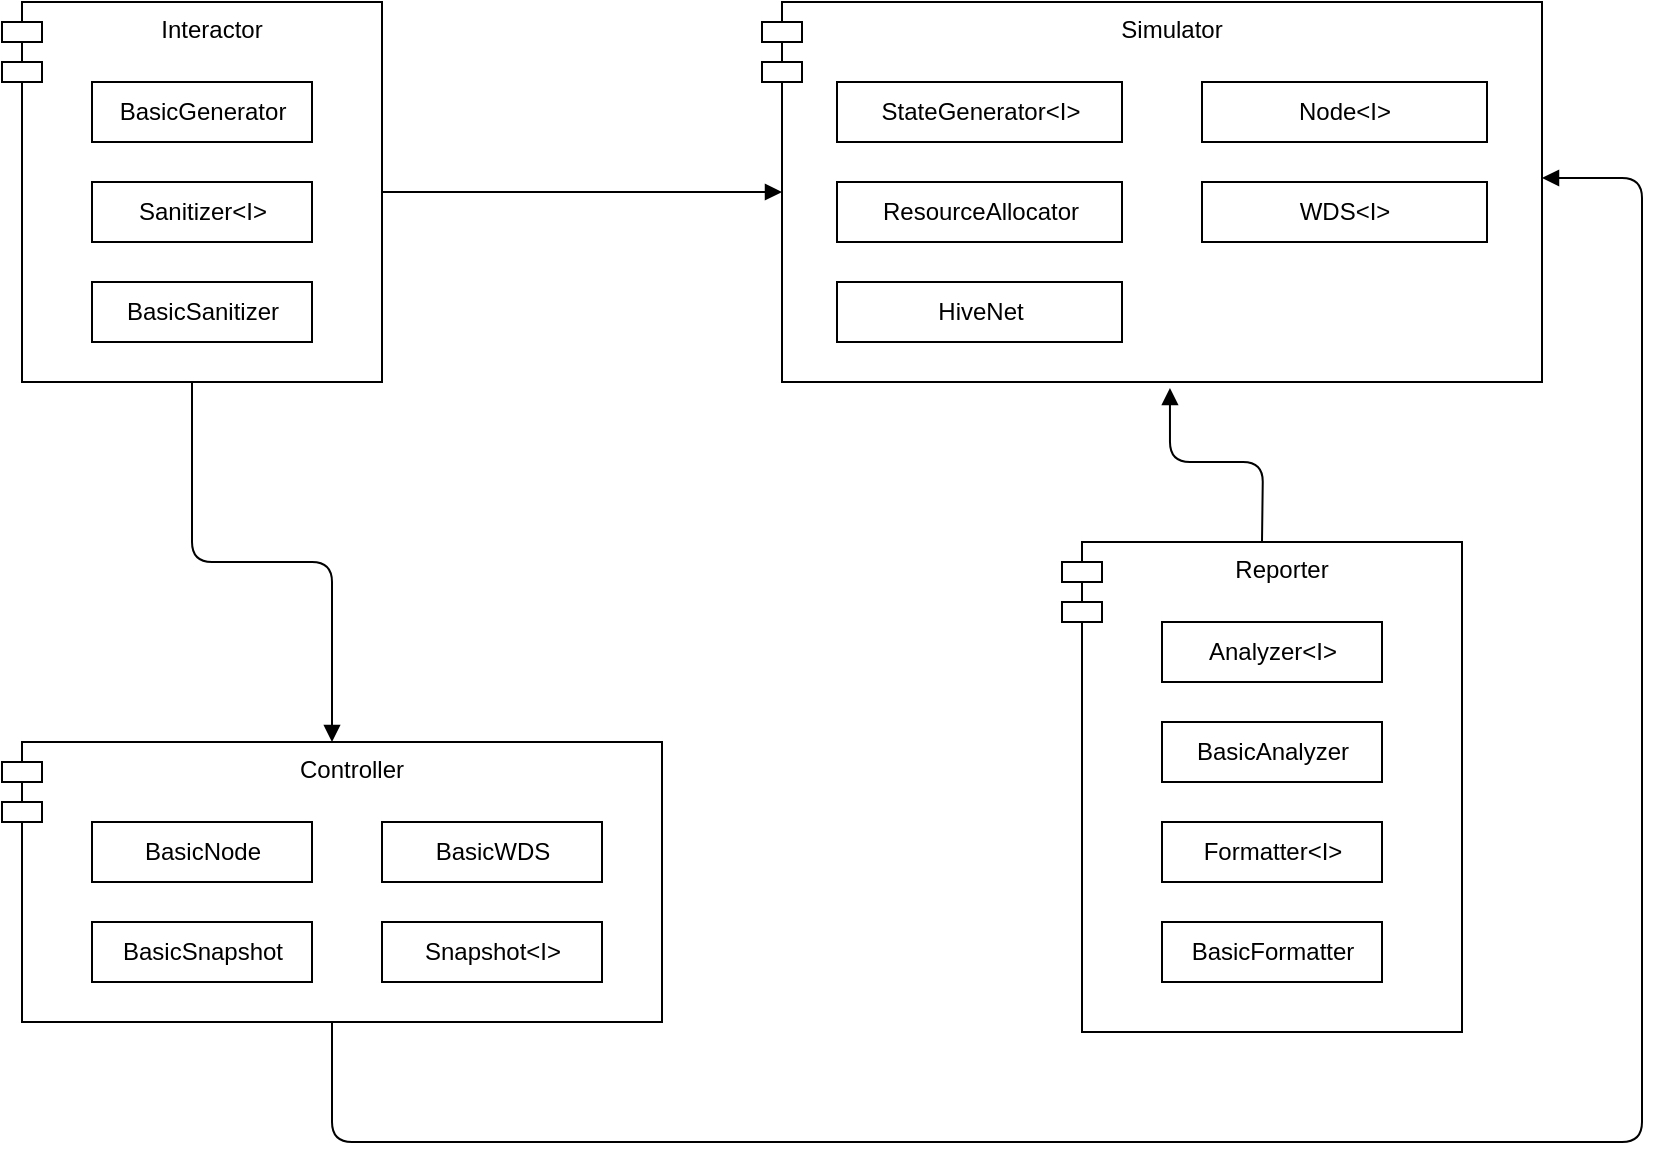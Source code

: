 <mxfile version="12.8.8" type="github" pages="3">
  <diagram name="Page-1" id="6133507b-19e7-1e82-6fc7-422aa6c4b21f">
    <mxGraphModel dx="1422" dy="771" grid="1" gridSize="10" guides="1" tooltips="1" connect="1" arrows="1" fold="1" page="1" pageScale="1" pageWidth="1100" pageHeight="850" background="#ffffff" math="0" shadow="0">
      <root>
        <mxCell id="0" />
        <mxCell id="1" parent="0" />
        <mxCell id="VfxA0ULMO3mHmfpXdT4r-4" value="Interactor" style="shape=module;align=left;spacingLeft=20;align=center;verticalAlign=top;" parent="1" vertex="1">
          <mxGeometry x="130" y="140" width="190" height="190" as="geometry" />
        </mxCell>
        <mxCell id="VfxA0ULMO3mHmfpXdT4r-5" value="BasicGenerator" style="html=1;" parent="1" vertex="1">
          <mxGeometry x="175" y="180" width="110" height="30" as="geometry" />
        </mxCell>
        <mxCell id="VfxA0ULMO3mHmfpXdT4r-6" value="Sanitizer&amp;lt;I&amp;gt;" style="html=1;" parent="1" vertex="1">
          <mxGeometry x="175" y="230" width="110" height="30" as="geometry" />
        </mxCell>
        <mxCell id="VfxA0ULMO3mHmfpXdT4r-7" value="BasicSanitizer" style="html=1;" parent="1" vertex="1">
          <mxGeometry x="175" y="280" width="110" height="30" as="geometry" />
        </mxCell>
        <mxCell id="VfxA0ULMO3mHmfpXdT4r-10" value="Simulator" style="shape=module;align=left;spacingLeft=20;align=center;verticalAlign=top;" parent="1" vertex="1">
          <mxGeometry x="510" y="140" width="390" height="190" as="geometry" />
        </mxCell>
        <mxCell id="VfxA0ULMO3mHmfpXdT4r-11" value="StateGenerator&amp;lt;I&amp;gt;" style="html=1;" parent="1" vertex="1">
          <mxGeometry x="547.5" y="180" width="142.5" height="30" as="geometry" />
        </mxCell>
        <mxCell id="VfxA0ULMO3mHmfpXdT4r-15" value="ResourceAllocator" style="html=1;" parent="1" vertex="1">
          <mxGeometry x="547.5" y="230" width="142.5" height="30" as="geometry" />
        </mxCell>
        <mxCell id="VfxA0ULMO3mHmfpXdT4r-16" value="HiveNet" style="html=1;" parent="1" vertex="1">
          <mxGeometry x="547.5" y="280" width="142.5" height="30" as="geometry" />
        </mxCell>
        <mxCell id="VfxA0ULMO3mHmfpXdT4r-17" value="WDS&amp;lt;I&amp;gt;" style="html=1;" parent="1" vertex="1">
          <mxGeometry x="730" y="230" width="142.5" height="30" as="geometry" />
        </mxCell>
        <mxCell id="VfxA0ULMO3mHmfpXdT4r-18" value="Node&amp;lt;I&amp;gt;" style="html=1;" parent="1" vertex="1">
          <mxGeometry x="730" y="180" width="142.5" height="30" as="geometry" />
        </mxCell>
        <mxCell id="VfxA0ULMO3mHmfpXdT4r-19" value="Controller" style="shape=module;align=left;spacingLeft=20;align=center;verticalAlign=top;" parent="1" vertex="1">
          <mxGeometry x="130" y="510" width="330" height="140" as="geometry" />
        </mxCell>
        <mxCell id="VfxA0ULMO3mHmfpXdT4r-20" value="BasicNode" style="html=1;" parent="1" vertex="1">
          <mxGeometry x="175" y="550" width="110" height="30" as="geometry" />
        </mxCell>
        <mxCell id="VfxA0ULMO3mHmfpXdT4r-21" value="BasicSnapshot" style="html=1;" parent="1" vertex="1">
          <mxGeometry x="175" y="600" width="110" height="30" as="geometry" />
        </mxCell>
        <mxCell id="VfxA0ULMO3mHmfpXdT4r-22" value="BasicWDS" style="html=1;" parent="1" vertex="1">
          <mxGeometry x="320" y="550" width="110" height="30" as="geometry" />
        </mxCell>
        <mxCell id="VfxA0ULMO3mHmfpXdT4r-23" value="Snapshot&amp;lt;I&amp;gt;" style="html=1;" parent="1" vertex="1">
          <mxGeometry x="320" y="600" width="110" height="30" as="geometry" />
        </mxCell>
        <mxCell id="VfxA0ULMO3mHmfpXdT4r-25" value="Reporter" style="shape=module;align=left;spacingLeft=20;align=center;verticalAlign=top;" parent="1" vertex="1">
          <mxGeometry x="660" y="410" width="200" height="245" as="geometry" />
        </mxCell>
        <mxCell id="VfxA0ULMO3mHmfpXdT4r-26" value="BasicAnalyzer" style="html=1;" parent="1" vertex="1">
          <mxGeometry x="710" y="500" width="110" height="30" as="geometry" />
        </mxCell>
        <mxCell id="VfxA0ULMO3mHmfpXdT4r-28" value="Analyzer&amp;lt;I&amp;gt;" style="html=1;" parent="1" vertex="1">
          <mxGeometry x="710" y="450" width="110" height="30" as="geometry" />
        </mxCell>
        <mxCell id="VfxA0ULMO3mHmfpXdT4r-30" value="" style="endArrow=block;endFill=1;html=1;edgeStyle=orthogonalEdgeStyle;align=left;verticalAlign=top;exitX=1;exitY=0.5;exitDx=0;exitDy=0;entryX=0;entryY=0.5;entryDx=10;entryDy=0;entryPerimeter=0;" parent="1" source="VfxA0ULMO3mHmfpXdT4r-4" target="VfxA0ULMO3mHmfpXdT4r-10" edge="1">
          <mxGeometry x="-1" relative="1" as="geometry">
            <mxPoint x="370" y="380" as="sourcePoint" />
            <mxPoint x="530" y="380" as="targetPoint" />
          </mxGeometry>
        </mxCell>
        <mxCell id="VfxA0ULMO3mHmfpXdT4r-31" value="" style="resizable=0;html=1;align=left;verticalAlign=bottom;labelBackgroundColor=#ffffff;fontSize=10;" parent="VfxA0ULMO3mHmfpXdT4r-30" connectable="0" vertex="1">
          <mxGeometry x="-1" relative="1" as="geometry" />
        </mxCell>
        <mxCell id="VfxA0ULMO3mHmfpXdT4r-34" value="" style="endArrow=block;endFill=1;html=1;edgeStyle=orthogonalEdgeStyle;align=left;verticalAlign=top;entryX=0.523;entryY=1.016;entryDx=0;entryDy=0;entryPerimeter=0;" parent="1" target="VfxA0ULMO3mHmfpXdT4r-10" edge="1">
          <mxGeometry x="-1" relative="1" as="geometry">
            <mxPoint x="760" y="410" as="sourcePoint" />
            <mxPoint x="730" y="340" as="targetPoint" />
          </mxGeometry>
        </mxCell>
        <mxCell id="VfxA0ULMO3mHmfpXdT4r-35" value="" style="resizable=0;html=1;align=left;verticalAlign=bottom;labelBackgroundColor=#ffffff;fontSize=10;" parent="VfxA0ULMO3mHmfpXdT4r-34" connectable="0" vertex="1">
          <mxGeometry x="-1" relative="1" as="geometry" />
        </mxCell>
        <mxCell id="VfxA0ULMO3mHmfpXdT4r-36" value="Formatter&amp;lt;I&amp;gt;" style="html=1;" parent="1" vertex="1">
          <mxGeometry x="710" y="550" width="110" height="30" as="geometry" />
        </mxCell>
        <mxCell id="VfxA0ULMO3mHmfpXdT4r-37" value="BasicFormatter" style="html=1;" parent="1" vertex="1">
          <mxGeometry x="710" y="600" width="110" height="30" as="geometry" />
        </mxCell>
        <mxCell id="25SMXkd-laVrYMDi6Cb3-2" value="" style="endArrow=block;endFill=1;html=1;edgeStyle=orthogonalEdgeStyle;align=left;verticalAlign=top;exitX=0.5;exitY=1;exitDx=0;exitDy=0;" parent="1" source="VfxA0ULMO3mHmfpXdT4r-19" edge="1">
          <mxGeometry x="-1" relative="1" as="geometry">
            <mxPoint x="310" y="775" as="sourcePoint" />
            <mxPoint x="900" y="228" as="targetPoint" />
            <Array as="points">
              <mxPoint x="295" y="710" />
              <mxPoint x="950" y="710" />
              <mxPoint x="950" y="228" />
            </Array>
          </mxGeometry>
        </mxCell>
        <mxCell id="25SMXkd-laVrYMDi6Cb3-3" value="" style="resizable=0;html=1;align=left;verticalAlign=bottom;labelBackgroundColor=#ffffff;fontSize=10;" parent="25SMXkd-laVrYMDi6Cb3-2" connectable="0" vertex="1">
          <mxGeometry x="-1" relative="1" as="geometry" />
        </mxCell>
        <mxCell id="25SMXkd-laVrYMDi6Cb3-6" value="" style="endArrow=block;endFill=1;html=1;edgeStyle=orthogonalEdgeStyle;align=left;verticalAlign=top;exitX=0.5;exitY=1;exitDx=0;exitDy=0;entryX=0.5;entryY=0;entryDx=0;entryDy=0;" parent="1" source="VfxA0ULMO3mHmfpXdT4r-4" target="VfxA0ULMO3mHmfpXdT4r-19" edge="1">
          <mxGeometry x="-1" relative="1" as="geometry">
            <mxPoint x="110" y="450" as="sourcePoint" />
            <mxPoint x="310" y="425" as="targetPoint" />
          </mxGeometry>
        </mxCell>
        <mxCell id="25SMXkd-laVrYMDi6Cb3-7" value="" style="resizable=0;html=1;align=left;verticalAlign=bottom;labelBackgroundColor=#ffffff;fontSize=10;" parent="25SMXkd-laVrYMDi6Cb3-6" connectable="0" vertex="1">
          <mxGeometry x="-1" relative="1" as="geometry" />
        </mxCell>
      </root>
    </mxGraphModel>
  </diagram>
  <diagram id="2P9s7YTuZW2iM5Oy27Wq" name="Page-2">
    <mxGraphModel dx="1422" dy="771" grid="1" gridSize="10" guides="1" tooltips="1" connect="1" arrows="1" fold="1" page="1" pageScale="1" pageWidth="1100" pageHeight="850" math="0" shadow="0">
      <root>
        <mxCell id="8jSRV-3Zt6FyZdKLOqKf-0" />
        <mxCell id="8jSRV-3Zt6FyZdKLOqKf-1" parent="8jSRV-3Zt6FyZdKLOqKf-0" />
        <mxCell id="8jSRV-3Zt6FyZdKLOqKf-2" value="Sanitizer&amp;lt;I&amp;gt;" style="html=1;" parent="8jSRV-3Zt6FyZdKLOqKf-1" vertex="1">
          <mxGeometry x="250" y="210" width="110" height="50" as="geometry" />
        </mxCell>
        <mxCell id="8jSRV-3Zt6FyZdKLOqKf-3" value="BasicGenerator" style="html=1;" parent="8jSRV-3Zt6FyZdKLOqKf-1" vertex="1">
          <mxGeometry x="250" y="120" width="110" height="50" as="geometry" />
        </mxCell>
        <mxCell id="8jSRV-3Zt6FyZdKLOqKf-5" value="BasicSanitizer" style="html=1;" parent="8jSRV-3Zt6FyZdKLOqKf-1" vertex="1">
          <mxGeometry x="250" y="330" width="110" height="50" as="geometry" />
        </mxCell>
        <mxCell id="8jSRV-3Zt6FyZdKLOqKf-6" value="StateGenerator&amp;lt;I&amp;gt;" style="html=1;" parent="8jSRV-3Zt6FyZdKLOqKf-1" vertex="1">
          <mxGeometry x="590" y="120" width="140" height="50" as="geometry" />
        </mxCell>
        <mxCell id="8jSRV-3Zt6FyZdKLOqKf-7" value="HiveNet" style="html=1;" parent="8jSRV-3Zt6FyZdKLOqKf-1" vertex="1">
          <mxGeometry x="605" y="300" width="110" height="50" as="geometry" />
        </mxCell>
        <mxCell id="8jSRV-3Zt6FyZdKLOqKf-8" value="&lt;div&gt;ResourceAllocator&lt;/div&gt;" style="html=1;" parent="8jSRV-3Zt6FyZdKLOqKf-1" vertex="1">
          <mxGeometry x="590" y="210" width="140" height="50" as="geometry" />
        </mxCell>
        <mxCell id="8jSRV-3Zt6FyZdKLOqKf-9" value="WDS&amp;lt;I&amp;gt;" style="html=1;" parent="8jSRV-3Zt6FyZdKLOqKf-1" vertex="1">
          <mxGeometry x="860" y="210" width="110" height="50" as="geometry" />
        </mxCell>
        <mxCell id="8jSRV-3Zt6FyZdKLOqKf-10" value="Node&amp;lt;I&amp;gt;" style="html=1;" parent="8jSRV-3Zt6FyZdKLOqKf-1" vertex="1">
          <mxGeometry x="860" y="120" width="110" height="50" as="geometry" />
        </mxCell>
        <mxCell id="8jSRV-3Zt6FyZdKLOqKf-11" value="BasicAnalyzer" style="html=1;" parent="8jSRV-3Zt6FyZdKLOqKf-1" vertex="1">
          <mxGeometry x="860" y="420" width="110" height="50" as="geometry" />
        </mxCell>
        <mxCell id="8jSRV-3Zt6FyZdKLOqKf-12" value="Analyzer&amp;lt;I&amp;gt;" style="html=1;" parent="8jSRV-3Zt6FyZdKLOqKf-1" vertex="1">
          <mxGeometry x="860" y="300" width="110" height="50" as="geometry" />
        </mxCell>
        <mxCell id="8jSRV-3Zt6FyZdKLOqKf-13" value="CSVFormatter" style="html=1;" parent="8jSRV-3Zt6FyZdKLOqKf-1" vertex="1">
          <mxGeometry x="860" y="520" width="110" height="50" as="geometry" />
        </mxCell>
        <mxCell id="8jSRV-3Zt6FyZdKLOqKf-14" value="Formatter&amp;lt;I&amp;gt;" style="html=1;" parent="8jSRV-3Zt6FyZdKLOqKf-1" vertex="1">
          <mxGeometry x="860" y="630" width="110" height="50" as="geometry" />
        </mxCell>
        <mxCell id="8jSRV-3Zt6FyZdKLOqKf-15" value="Snapshot&amp;lt;I&amp;gt;" style="html=1;" parent="8jSRV-3Zt6FyZdKLOqKf-1" vertex="1">
          <mxGeometry x="320" y="690" width="110" height="50" as="geometry" />
        </mxCell>
        <mxCell id="8jSRV-3Zt6FyZdKLOqKf-16" value="BasicSnapshot" style="html=1;" parent="8jSRV-3Zt6FyZdKLOqKf-1" vertex="1">
          <mxGeometry x="100" y="690" width="110" height="50" as="geometry" />
        </mxCell>
        <mxCell id="8jSRV-3Zt6FyZdKLOqKf-17" value="BasicWDS" style="html=1;" parent="8jSRV-3Zt6FyZdKLOqKf-1" vertex="1">
          <mxGeometry x="320" y="600" width="110" height="50" as="geometry" />
        </mxCell>
        <mxCell id="8jSRV-3Zt6FyZdKLOqKf-18" value="BasicNode" style="html=1;" parent="8jSRV-3Zt6FyZdKLOqKf-1" vertex="1">
          <mxGeometry x="100" y="600" width="110" height="50" as="geometry" />
        </mxCell>
        <mxCell id="8jSRV-3Zt6FyZdKLOqKf-19" value="&lt;div&gt;Implements&lt;/div&gt;" style="endArrow=block;endSize=16;endFill=0;html=1;exitX=1;exitY=0.5;exitDx=0;exitDy=0;entryX=0;entryY=0.5;entryDx=0;entryDy=0;" parent="8jSRV-3Zt6FyZdKLOqKf-1" source="8jSRV-3Zt6FyZdKLOqKf-3" target="8jSRV-3Zt6FyZdKLOqKf-6" edge="1">
          <mxGeometry width="160" relative="1" as="geometry">
            <mxPoint x="460" y="400" as="sourcePoint" />
            <mxPoint x="620" y="400" as="targetPoint" />
          </mxGeometry>
        </mxCell>
        <mxCell id="8jSRV-3Zt6FyZdKLOqKf-20" value="Use" style="endArrow=open;endSize=12;dashed=1;html=1;exitX=0.5;exitY=1;exitDx=0;exitDy=0;" parent="8jSRV-3Zt6FyZdKLOqKf-1" source="8jSRV-3Zt6FyZdKLOqKf-3" target="8jSRV-3Zt6FyZdKLOqKf-2" edge="1">
          <mxGeometry width="160" relative="1" as="geometry">
            <mxPoint x="460" y="400" as="sourcePoint" />
            <mxPoint x="620" y="400" as="targetPoint" />
          </mxGeometry>
        </mxCell>
        <mxCell id="8jSRV-3Zt6FyZdKLOqKf-21" value="&lt;div&gt;Implements&lt;/div&gt;" style="endArrow=block;endSize=16;endFill=0;html=1;exitX=0.5;exitY=0;exitDx=0;exitDy=0;entryX=0.5;entryY=1;entryDx=0;entryDy=0;" parent="8jSRV-3Zt6FyZdKLOqKf-1" source="8jSRV-3Zt6FyZdKLOqKf-5" target="8jSRV-3Zt6FyZdKLOqKf-2" edge="1">
          <mxGeometry width="160" relative="1" as="geometry">
            <mxPoint x="460" y="400" as="sourcePoint" />
            <mxPoint x="620" y="400" as="targetPoint" />
          </mxGeometry>
        </mxCell>
        <mxCell id="8jSRV-3Zt6FyZdKLOqKf-23" value="Use" style="endArrow=open;endSize=12;dashed=1;html=1;exitX=0.5;exitY=0;exitDx=0;exitDy=0;entryX=0.5;entryY=1;entryDx=0;entryDy=0;" parent="8jSRV-3Zt6FyZdKLOqKf-1" source="8jSRV-3Zt6FyZdKLOqKf-8" target="8jSRV-3Zt6FyZdKLOqKf-6" edge="1">
          <mxGeometry width="160" relative="1" as="geometry">
            <mxPoint x="460" y="400" as="sourcePoint" />
            <mxPoint x="620" y="400" as="targetPoint" />
          </mxGeometry>
        </mxCell>
        <mxCell id="8jSRV-3Zt6FyZdKLOqKf-24" value="Use" style="endArrow=open;endSize=12;dashed=1;html=1;exitX=0.5;exitY=1;exitDx=0;exitDy=0;" parent="8jSRV-3Zt6FyZdKLOqKf-1" source="8jSRV-3Zt6FyZdKLOqKf-8" target="8jSRV-3Zt6FyZdKLOqKf-7" edge="1">
          <mxGeometry width="160" relative="1" as="geometry">
            <mxPoint x="520" y="310" as="sourcePoint" />
            <mxPoint x="620" y="400" as="targetPoint" />
          </mxGeometry>
        </mxCell>
        <mxCell id="8jSRV-3Zt6FyZdKLOqKf-25" value="Use" style="endArrow=open;endSize=12;dashed=1;html=1;exitX=1;exitY=0.5;exitDx=0;exitDy=0;entryX=0;entryY=0.5;entryDx=0;entryDy=0;" parent="8jSRV-3Zt6FyZdKLOqKf-1" source="8jSRV-3Zt6FyZdKLOqKf-8" target="8jSRV-3Zt6FyZdKLOqKf-10" edge="1">
          <mxGeometry width="160" relative="1" as="geometry">
            <mxPoint x="460" y="400" as="sourcePoint" />
            <mxPoint x="620" y="400" as="targetPoint" />
          </mxGeometry>
        </mxCell>
        <mxCell id="8jSRV-3Zt6FyZdKLOqKf-26" value="Use" style="endArrow=open;endSize=12;dashed=1;html=1;exitX=1;exitY=0.5;exitDx=0;exitDy=0;entryX=0;entryY=0.5;entryDx=0;entryDy=0;" parent="8jSRV-3Zt6FyZdKLOqKf-1" source="8jSRV-3Zt6FyZdKLOqKf-8" target="8jSRV-3Zt6FyZdKLOqKf-9" edge="1">
          <mxGeometry width="160" relative="1" as="geometry">
            <mxPoint x="460" y="400" as="sourcePoint" />
            <mxPoint x="620" y="400" as="targetPoint" />
          </mxGeometry>
        </mxCell>
        <mxCell id="8jSRV-3Zt6FyZdKLOqKf-28" value="Use" style="endArrow=open;endSize=12;dashed=1;html=1;exitX=1;exitY=0.5;exitDx=0;exitDy=0;entryX=0;entryY=0.5;entryDx=0;entryDy=0;" parent="8jSRV-3Zt6FyZdKLOqKf-1" source="8jSRV-3Zt6FyZdKLOqKf-6" target="8jSRV-3Zt6FyZdKLOqKf-10" edge="1">
          <mxGeometry width="160" relative="1" as="geometry">
            <mxPoint x="460" y="400" as="sourcePoint" />
            <mxPoint x="620" y="400" as="targetPoint" />
          </mxGeometry>
        </mxCell>
        <mxCell id="8jSRV-3Zt6FyZdKLOqKf-29" value="Use" style="endArrow=open;endSize=12;dashed=1;html=1;exitX=1;exitY=0.5;exitDx=0;exitDy=0;" parent="8jSRV-3Zt6FyZdKLOqKf-1" source="8jSRV-3Zt6FyZdKLOqKf-6" edge="1">
          <mxGeometry width="160" relative="1" as="geometry">
            <mxPoint x="460" y="400" as="sourcePoint" />
            <mxPoint x="860" y="240" as="targetPoint" />
          </mxGeometry>
        </mxCell>
        <mxCell id="8jSRV-3Zt6FyZdKLOqKf-30" value="&lt;div&gt;Implements&lt;/div&gt;" style="endArrow=block;endSize=16;endFill=0;html=1;exitX=0.5;exitY=0;exitDx=0;exitDy=0;entryX=0.5;entryY=1;entryDx=0;entryDy=0;" parent="8jSRV-3Zt6FyZdKLOqKf-1" source="8jSRV-3Zt6FyZdKLOqKf-11" target="8jSRV-3Zt6FyZdKLOqKf-12" edge="1">
          <mxGeometry width="160" relative="1" as="geometry">
            <mxPoint x="460" y="400" as="sourcePoint" />
            <mxPoint x="620" y="400" as="targetPoint" />
          </mxGeometry>
        </mxCell>
        <mxCell id="8jSRV-3Zt6FyZdKLOqKf-31" value="&lt;div&gt;Implements&lt;/div&gt;" style="endArrow=block;endSize=16;endFill=0;html=1;exitX=1;exitY=0.5;exitDx=0;exitDy=0;entryX=0;entryY=0.5;entryDx=0;entryDy=0;" parent="8jSRV-3Zt6FyZdKLOqKf-1" source="8jSRV-3Zt6FyZdKLOqKf-16" target="8jSRV-3Zt6FyZdKLOqKf-15" edge="1">
          <mxGeometry width="160" relative="1" as="geometry">
            <mxPoint x="460" y="440" as="sourcePoint" />
            <mxPoint x="620" y="440" as="targetPoint" />
          </mxGeometry>
        </mxCell>
        <mxCell id="8jSRV-3Zt6FyZdKLOqKf-32" value="Use" style="endArrow=open;endSize=12;dashed=1;html=1;exitX=0.5;exitY=1;exitDx=0;exitDy=0;entryX=0.5;entryY=0;entryDx=0;entryDy=0;" parent="8jSRV-3Zt6FyZdKLOqKf-1" source="8jSRV-3Zt6FyZdKLOqKf-17" target="8jSRV-3Zt6FyZdKLOqKf-15" edge="1">
          <mxGeometry width="160" relative="1" as="geometry">
            <mxPoint x="490" y="440" as="sourcePoint" />
            <mxPoint x="650" y="440" as="targetPoint" />
          </mxGeometry>
        </mxCell>
        <mxCell id="8jSRV-3Zt6FyZdKLOqKf-33" value="Use" style="endArrow=open;endSize=12;dashed=1;html=1;exitX=0.5;exitY=1;exitDx=0;exitDy=0;" parent="8jSRV-3Zt6FyZdKLOqKf-1" source="8jSRV-3Zt6FyZdKLOqKf-18" target="8jSRV-3Zt6FyZdKLOqKf-15" edge="1">
          <mxGeometry width="160" relative="1" as="geometry">
            <mxPoint x="460" y="440" as="sourcePoint" />
            <mxPoint x="620" y="440" as="targetPoint" />
          </mxGeometry>
        </mxCell>
        <mxCell id="8jSRV-3Zt6FyZdKLOqKf-34" value="Use" style="endArrow=open;endSize=12;dashed=1;html=1;exitX=0;exitY=0.5;exitDx=0;exitDy=0;entryX=0;entryY=0.5;entryDx=0;entryDy=0;edgeStyle=orthogonalEdgeStyle;" parent="8jSRV-3Zt6FyZdKLOqKf-1" source="8jSRV-3Zt6FyZdKLOqKf-3" target="8jSRV-3Zt6FyZdKLOqKf-18" edge="1">
          <mxGeometry width="160" relative="1" as="geometry">
            <mxPoint x="460" y="460" as="sourcePoint" />
            <mxPoint x="620" y="460" as="targetPoint" />
            <Array as="points">
              <mxPoint x="70" y="145" />
              <mxPoint x="70" y="625" />
            </Array>
          </mxGeometry>
        </mxCell>
        <mxCell id="8jSRV-3Zt6FyZdKLOqKf-35" value="Use" style="endArrow=open;endSize=12;dashed=1;html=1;exitX=0;exitY=0.5;exitDx=0;exitDy=0;entryX=0;entryY=0.5;entryDx=0;entryDy=0;edgeStyle=orthogonalEdgeStyle;" parent="8jSRV-3Zt6FyZdKLOqKf-1" source="8jSRV-3Zt6FyZdKLOqKf-3" target="8jSRV-3Zt6FyZdKLOqKf-16" edge="1">
          <mxGeometry width="160" relative="1" as="geometry">
            <mxPoint x="460" y="450" as="sourcePoint" />
            <mxPoint x="620" y="450" as="targetPoint" />
            <Array as="points">
              <mxPoint x="40" y="145" />
              <mxPoint x="40" y="715" />
            </Array>
          </mxGeometry>
        </mxCell>
        <mxCell id="8jSRV-3Zt6FyZdKLOqKf-36" value="Use" style="endArrow=open;endSize=12;dashed=1;html=1;exitX=1;exitY=0.5;exitDx=0;exitDy=0;entryX=1;entryY=0.5;entryDx=0;entryDy=0;edgeStyle=orthogonalEdgeStyle;" parent="8jSRV-3Zt6FyZdKLOqKf-1" source="8jSRV-3Zt6FyZdKLOqKf-17" target="8jSRV-3Zt6FyZdKLOqKf-10" edge="1">
          <mxGeometry width="160" relative="1" as="geometry">
            <mxPoint x="460" y="450" as="sourcePoint" />
            <mxPoint x="620" y="450" as="targetPoint" />
            <Array as="points">
              <mxPoint x="790" y="625" />
              <mxPoint x="790" y="780" />
              <mxPoint x="1040" y="780" />
              <mxPoint x="1040" y="145" />
            </Array>
          </mxGeometry>
        </mxCell>
        <mxCell id="8jSRV-3Zt6FyZdKLOqKf-37" value="&lt;div&gt;Implements&lt;/div&gt;" style="endArrow=block;endSize=16;endFill=0;html=1;exitX=0.5;exitY=0;exitDx=0;exitDy=0;entryX=0.5;entryY=0;entryDx=0;entryDy=0;edgeStyle=orthogonalEdgeStyle;" parent="8jSRV-3Zt6FyZdKLOqKf-1" source="8jSRV-3Zt6FyZdKLOqKf-18" target="8jSRV-3Zt6FyZdKLOqKf-10" edge="1">
          <mxGeometry width="160" relative="1" as="geometry">
            <mxPoint x="460" y="450" as="sourcePoint" />
            <mxPoint x="620" y="450" as="targetPoint" />
            <Array as="points">
              <mxPoint x="155" y="80" />
              <mxPoint x="915" y="80" />
            </Array>
          </mxGeometry>
        </mxCell>
        <mxCell id="8jSRV-3Zt6FyZdKLOqKf-38" value="&lt;div&gt;Implements&lt;/div&gt;" style="endArrow=block;endSize=16;endFill=0;html=1;exitX=1;exitY=0.5;exitDx=0;exitDy=0;entryX=1;entryY=0.5;entryDx=0;entryDy=0;edgeStyle=orthogonalEdgeStyle;" parent="8jSRV-3Zt6FyZdKLOqKf-1" source="8jSRV-3Zt6FyZdKLOqKf-17" target="8jSRV-3Zt6FyZdKLOqKf-9" edge="1">
          <mxGeometry width="160" relative="1" as="geometry">
            <mxPoint x="460" y="450" as="sourcePoint" />
            <mxPoint x="620" y="450" as="targetPoint" />
            <Array as="points">
              <mxPoint x="840" y="625" />
              <mxPoint x="840" y="730" />
              <mxPoint x="1020" y="730" />
              <mxPoint x="1020" y="235" />
            </Array>
          </mxGeometry>
        </mxCell>
        <mxCell id="8jSRV-3Zt6FyZdKLOqKf-39" value="Use" style="endArrow=open;endSize=12;dashed=1;html=1;exitX=0.5;exitY=0;exitDx=0;exitDy=0;entryX=0.5;entryY=1;entryDx=0;entryDy=0;" parent="8jSRV-3Zt6FyZdKLOqKf-1" source="8jSRV-3Zt6FyZdKLOqKf-9" target="8jSRV-3Zt6FyZdKLOqKf-10" edge="1">
          <mxGeometry width="160" relative="1" as="geometry">
            <mxPoint x="460" y="450" as="sourcePoint" />
            <mxPoint x="620" y="450" as="targetPoint" />
          </mxGeometry>
        </mxCell>
        <mxCell id="8jSRV-3Zt6FyZdKLOqKf-40" value="Use" style="endArrow=open;endSize=12;dashed=1;html=1;exitX=0.5;exitY=0;exitDx=0;exitDy=0;entryX=1;entryY=0.5;entryDx=0;entryDy=0;edgeStyle=orthogonalEdgeStyle;" parent="8jSRV-3Zt6FyZdKLOqKf-1" source="8jSRV-3Zt6FyZdKLOqKf-13" target="8jSRV-3Zt6FyZdKLOqKf-12" edge="1">
          <mxGeometry width="160" relative="1" as="geometry">
            <mxPoint x="460" y="450" as="sourcePoint" />
            <mxPoint x="620" y="450" as="targetPoint" />
            <Array as="points">
              <mxPoint x="915" y="490" />
              <mxPoint x="1000" y="490" />
              <mxPoint x="1000" y="325" />
            </Array>
          </mxGeometry>
        </mxCell>
        <mxCell id="8jSRV-3Zt6FyZdKLOqKf-41" value="&lt;div&gt;Implements&lt;/div&gt;" style="endArrow=block;endSize=16;endFill=0;html=1;exitX=0.5;exitY=1;exitDx=0;exitDy=0;entryX=0.5;entryY=0;entryDx=0;entryDy=0;" parent="8jSRV-3Zt6FyZdKLOqKf-1" source="8jSRV-3Zt6FyZdKLOqKf-13" target="8jSRV-3Zt6FyZdKLOqKf-14" edge="1">
          <mxGeometry width="160" relative="1" as="geometry">
            <mxPoint x="460" y="450" as="sourcePoint" />
            <mxPoint x="620" y="450" as="targetPoint" />
          </mxGeometry>
        </mxCell>
        <mxCell id="8jSRV-3Zt6FyZdKLOqKf-42" value="Use" style="endArrow=open;endSize=12;dashed=1;html=1;exitX=0;exitY=0.5;exitDx=0;exitDy=0;entryX=0.5;entryY=0;entryDx=0;entryDy=0;edgeStyle=orthogonalEdgeStyle;" parent="8jSRV-3Zt6FyZdKLOqKf-1" source="8jSRV-3Zt6FyZdKLOqKf-3" target="8jSRV-3Zt6FyZdKLOqKf-17" edge="1">
          <mxGeometry width="160" relative="1" as="geometry">
            <mxPoint x="460" y="450" as="sourcePoint" />
            <mxPoint x="620" y="450" as="targetPoint" />
            <Array as="points">
              <mxPoint x="190" y="145" />
              <mxPoint x="190" y="540" />
              <mxPoint x="375" y="540" />
            </Array>
          </mxGeometry>
        </mxCell>
        <mxCell id="e4oSXI52qDBfSh1tANpY-0" value="Use" style="endArrow=open;endSize=12;dashed=1;html=1;exitX=0;exitY=0.5;exitDx=0;exitDy=0;entryX=0.5;entryY=1;entryDx=0;entryDy=0;edgeStyle=orthogonalEdgeStyle;" edge="1" parent="8jSRV-3Zt6FyZdKLOqKf-1" source="8jSRV-3Zt6FyZdKLOqKf-11" target="8jSRV-3Zt6FyZdKLOqKf-7">
          <mxGeometry width="160" relative="1" as="geometry">
            <mxPoint x="470" y="410" as="sourcePoint" />
            <mxPoint x="630" y="410" as="targetPoint" />
          </mxGeometry>
        </mxCell>
      </root>
    </mxGraphModel>
  </diagram>
  <diagram id="XMwsU8_FpfiMFymFsIKw" name="Page-3">
    <mxGraphModel dx="1422" dy="771" grid="1" gridSize="10" guides="1" tooltips="1" connect="1" arrows="1" fold="1" page="1" pageScale="1" pageWidth="1100" pageHeight="850" math="0" shadow="0">
      <root>
        <mxCell id="sSNNKG63OonMULgQ_tP3-0" />
        <mxCell id="sSNNKG63OonMULgQ_tP3-1" parent="sSNNKG63OonMULgQ_tP3-0" />
        <mxCell id="sSNNKG63OonMULgQ_tP3-2" value="Snapshot&lt;I&gt;" style="swimlane;fontStyle=0;childLayout=stackLayout;horizontal=1;startSize=26;fillColor=none;horizontalStack=0;resizeParent=1;resizeParentMax=0;resizeLast=0;collapsible=1;marginBottom=0;" parent="sSNNKG63OonMULgQ_tP3-1" vertex="1">
          <mxGeometry x="70" y="40" width="210" height="130" as="geometry" />
        </mxCell>
        <mxCell id="sSNNKG63OonMULgQ_tP3-3" value="+ Reset(): void" style="text;strokeColor=none;fillColor=none;align=left;verticalAlign=top;spacingLeft=4;spacingRight=4;overflow=hidden;rotatable=0;points=[[0,0.5],[1,0.5]];portConstraint=eastwest;" parent="sSNNKG63OonMULgQ_tP3-2" vertex="1">
          <mxGeometry y="26" width="210" height="26" as="geometry" />
        </mxCell>
        <mxCell id="sSNNKG63OonMULgQ_tP3-4" value="+ Unmarhsal([]byte): error" style="text;strokeColor=none;fillColor=none;align=left;verticalAlign=top;spacingLeft=4;spacingRight=4;overflow=hidden;rotatable=0;points=[[0,0.5],[1,0.5]];portConstraint=eastwest;" parent="sSNNKG63OonMULgQ_tP3-2" vertex="1">
          <mxGeometry y="52" width="210" height="26" as="geometry" />
        </mxCell>
        <mxCell id="sSNNKG63OonMULgQ_tP3-5" value="+ Marshal(): []byte&#xa;" style="text;strokeColor=none;fillColor=none;align=left;verticalAlign=top;spacingLeft=4;spacingRight=4;overflow=hidden;rotatable=0;points=[[0,0.5],[1,0.5]];portConstraint=eastwest;" parent="sSNNKG63OonMULgQ_tP3-2" vertex="1">
          <mxGeometry y="78" width="210" height="26" as="geometry" />
        </mxCell>
        <mxCell id="sSNNKG63OonMULgQ_tP3-6" value="+ Add([]byte): boolean" style="text;strokeColor=none;fillColor=none;align=left;verticalAlign=top;spacingLeft=4;spacingRight=4;overflow=hidden;rotatable=0;points=[[0,0.5],[1,0.5]];portConstraint=eastwest;" parent="sSNNKG63OonMULgQ_tP3-2" vertex="1">
          <mxGeometry y="104" width="210" height="26" as="geometry" />
        </mxCell>
        <mxCell id="sSNNKG63OonMULgQ_tP3-7" value="Sanitizer&lt;I&gt;" style="swimlane;fontStyle=0;childLayout=stackLayout;horizontal=1;startSize=26;fillColor=none;horizontalStack=0;resizeParent=1;resizeParentMax=0;resizeLast=0;collapsible=1;marginBottom=0;" parent="sSNNKG63OonMULgQ_tP3-1" vertex="1">
          <mxGeometry x="330" y="40" width="280" height="52" as="geometry" />
        </mxCell>
        <mxCell id="sSNNKG63OonMULgQ_tP3-8" value="+ Sanitize(string, interface{}): interface{}" style="text;strokeColor=none;fillColor=none;align=left;verticalAlign=top;spacingLeft=4;spacingRight=4;overflow=hidden;rotatable=0;points=[[0,0.5],[1,0.5]];portConstraint=eastwest;" parent="sSNNKG63OonMULgQ_tP3-7" vertex="1">
          <mxGeometry y="26" width="280" height="26" as="geometry" />
        </mxCell>
        <mxCell id="sSNNKG63OonMULgQ_tP3-9" value="StateGenerator&lt;I&gt;" style="swimlane;fontStyle=0;childLayout=stackLayout;horizontal=1;startSize=26;fillColor=none;horizontalStack=0;resizeParent=1;resizeParentMax=0;resizeLast=0;collapsible=1;marginBottom=0;" parent="sSNNKG63OonMULgQ_tP3-1" vertex="1">
          <mxGeometry x="70" y="210" width="210" height="130" as="geometry" />
        </mxCell>
        <mxCell id="sSNNKG63OonMULgQ_tP3-10" value="+ NextNode(): Node&lt;I&gt;" style="text;strokeColor=none;fillColor=none;align=left;verticalAlign=top;spacingLeft=4;spacingRight=4;overflow=hidden;rotatable=0;points=[[0,0.5],[1,0.5]];portConstraint=eastwest;" parent="sSNNKG63OonMULgQ_tP3-9" vertex="1">
          <mxGeometry y="26" width="210" height="26" as="geometry" />
        </mxCell>
        <mxCell id="sSNNKG63OonMULgQ_tP3-11" value="+ NextWDS(): WDS&lt;I&gt;" style="text;strokeColor=none;fillColor=none;align=left;verticalAlign=top;spacingLeft=4;spacingRight=4;overflow=hidden;rotatable=0;points=[[0,0.5],[1,0.5]];portConstraint=eastwest;" parent="sSNNKG63OonMULgQ_tP3-9" vertex="1">
          <mxGeometry y="52" width="210" height="26" as="geometry" />
        </mxCell>
        <mxCell id="sSNNKG63OonMULgQ_tP3-12" value="+ NodesLeft(): int" style="text;strokeColor=none;fillColor=none;align=left;verticalAlign=top;spacingLeft=4;spacingRight=4;overflow=hidden;rotatable=0;points=[[0,0.5],[1,0.5]];portConstraint=eastwest;" parent="sSNNKG63OonMULgQ_tP3-9" vertex="1">
          <mxGeometry y="78" width="210" height="26" as="geometry" />
        </mxCell>
        <mxCell id="sSNNKG63OonMULgQ_tP3-13" value="+ WDSLeft(): int" style="text;strokeColor=none;fillColor=none;align=left;verticalAlign=top;spacingLeft=4;spacingRight=4;overflow=hidden;rotatable=0;points=[[0,0.5],[1,0.5]];portConstraint=eastwest;" parent="sSNNKG63OonMULgQ_tP3-9" vertex="1">
          <mxGeometry y="104" width="210" height="26" as="geometry" />
        </mxCell>
        <mxCell id="sSNNKG63OonMULgQ_tP3-14" value="Formatter&lt;I&gt;" style="swimlane;fontStyle=0;childLayout=stackLayout;horizontal=1;startSize=26;fillColor=none;horizontalStack=0;resizeParent=1;resizeParentMax=0;resizeLast=0;collapsible=1;marginBottom=0;" parent="sSNNKG63OonMULgQ_tP3-1" vertex="1">
          <mxGeometry x="330" y="118" width="280" height="78" as="geometry" />
        </mxCell>
        <mxCell id="sSNNKG63OonMULgQ_tP3-15" value="+ Format(map[string] interface{}): boolean" style="text;strokeColor=none;fillColor=none;align=left;verticalAlign=top;spacingLeft=4;spacingRight=4;overflow=hidden;rotatable=0;points=[[0,0.5],[1,0.5]];portConstraint=eastwest;" parent="sSNNKG63OonMULgQ_tP3-14" vertex="1">
          <mxGeometry y="26" width="280" height="26" as="geometry" />
        </mxCell>
        <mxCell id="t1OKlVE8czPysOjLwWUU-2" value="+ Save(): boolean" style="text;strokeColor=none;fillColor=none;align=left;verticalAlign=top;spacingLeft=4;spacingRight=4;overflow=hidden;rotatable=0;points=[[0,0.5],[1,0.5]];portConstraint=eastwest;" vertex="1" parent="sSNNKG63OonMULgQ_tP3-14">
          <mxGeometry y="52" width="280" height="26" as="geometry" />
        </mxCell>
        <mxCell id="sSNNKG63OonMULgQ_tP3-16" value="Analyzer" style="swimlane;fontStyle=0;childLayout=stackLayout;horizontal=1;startSize=26;fillColor=none;horizontalStack=0;resizeParent=1;resizeParentMax=0;resizeLast=0;collapsible=1;marginBottom=0;" parent="sSNNKG63OonMULgQ_tP3-1" vertex="1">
          <mxGeometry x="650" y="40" width="280" height="78" as="geometry" />
        </mxCell>
        <mxCell id="sSNNKG63OonMULgQ_tP3-17" value="+ Process(map[string] interface{}): boolean" style="text;strokeColor=none;fillColor=none;align=left;verticalAlign=top;spacingLeft=4;spacingRight=4;overflow=hidden;rotatable=0;points=[[0,0.5],[1,0.5]];portConstraint=eastwest;" parent="sSNNKG63OonMULgQ_tP3-16" vertex="1">
          <mxGeometry y="26" width="280" height="26" as="geometry" />
        </mxCell>
        <mxCell id="sSNNKG63OonMULgQ_tP3-18" value="+ Summary(): map[string] interface{}" style="text;strokeColor=none;fillColor=none;align=left;verticalAlign=top;spacingLeft=4;spacingRight=4;overflow=hidden;rotatable=0;points=[[0,0.5],[1,0.5]];portConstraint=eastwest;" parent="sSNNKG63OonMULgQ_tP3-16" vertex="1">
          <mxGeometry y="52" width="280" height="26" as="geometry" />
        </mxCell>
        <mxCell id="sSNNKG63OonMULgQ_tP3-20" value="WDS&lt;I&gt;" style="swimlane;fontStyle=0;childLayout=stackLayout;horizontal=1;startSize=26;fillColor=none;horizontalStack=0;resizeParent=1;resizeParentMax=0;resizeLast=0;collapsible=1;marginBottom=0;" parent="sSNNKG63OonMULgQ_tP3-1" vertex="1">
          <mxGeometry x="650" y="180" width="300" height="182" as="geometry" />
        </mxCell>
        <mxCell id="WNLQNlcJmZp_MXk-osyV-0" value="+ Id(): string" style="text;strokeColor=none;fillColor=none;align=left;verticalAlign=top;spacingLeft=4;spacingRight=4;overflow=hidden;rotatable=0;points=[[0,0.5],[1,0.5]];portConstraint=eastwest;" vertex="1" parent="sSNNKG63OonMULgQ_tP3-20">
          <mxGeometry y="26" width="300" height="26" as="geometry" />
        </mxCell>
        <mxCell id="sSNNKG63OonMULgQ_tP3-21" value="+ Run(): chan boolean" style="text;strokeColor=none;fillColor=none;align=left;verticalAlign=top;spacingLeft=4;spacingRight=4;overflow=hidden;rotatable=0;points=[[0,0.5],[1,0.5]];portConstraint=eastwest;" parent="sSNNKG63OonMULgQ_tP3-20" vertex="1">
          <mxGeometry y="52" width="300" height="26" as="geometry" />
        </mxCell>
        <mxCell id="sSNNKG63OonMULgQ_tP3-22" value="+ Tokens(string): double" style="text;strokeColor=none;fillColor=none;align=left;verticalAlign=top;spacingLeft=4;spacingRight=4;overflow=hidden;rotatable=0;points=[[0,0.5],[1,0.5]];portConstraint=eastwest;" parent="sSNNKG63OonMULgQ_tP3-20" vertex="1">
          <mxGeometry y="78" width="300" height="26" as="geometry" />
        </mxCell>
        <mxCell id="OrEYHRZfROdFBzFDhLky-0" value="+ ActivityLog(): map[string] interface{}" style="text;strokeColor=none;fillColor=none;align=left;verticalAlign=top;spacingLeft=4;spacingRight=4;overflow=hidden;rotatable=0;points=[[0,0.5],[1,0.5]];portConstraint=eastwest;" vertex="1" parent="sSNNKG63OonMULgQ_tP3-20">
          <mxGeometry y="104" width="300" height="26" as="geometry" />
        </mxCell>
        <mxCell id="sSNNKG63OonMULgQ_tP3-23" value="+ EstablishLink(...WDS&lt;I&gt;): boolean" style="text;strokeColor=none;fillColor=none;align=left;verticalAlign=top;spacingLeft=4;spacingRight=4;overflow=hidden;rotatable=0;points=[[0,0.5],[1,0.5]];portConstraint=eastwest;" parent="sSNNKG63OonMULgQ_tP3-20" vertex="1">
          <mxGeometry y="130" width="300" height="26" as="geometry" />
        </mxCell>
        <mxCell id="sSNNKG63OonMULgQ_tP3-24" value="+ Assign(Node&lt;I&gt;): void" style="text;strokeColor=none;fillColor=none;align=left;verticalAlign=top;spacingLeft=4;spacingRight=4;overflow=hidden;rotatable=0;points=[[0,0.5],[1,0.5]];portConstraint=eastwest;" parent="sSNNKG63OonMULgQ_tP3-20" vertex="1">
          <mxGeometry y="156" width="300" height="26" as="geometry" />
        </mxCell>
        <mxCell id="sSNNKG63OonMULgQ_tP3-25" value="Node&lt;I&gt;" style="swimlane;fontStyle=0;childLayout=stackLayout;horizontal=1;startSize=26;fillColor=none;horizontalStack=0;resizeParent=1;resizeParentMax=0;resizeLast=0;collapsible=1;marginBottom=0;" parent="sSNNKG63OonMULgQ_tP3-1" vertex="1">
          <mxGeometry x="340" y="230" width="240" height="234" as="geometry" />
        </mxCell>
        <mxCell id="sSNNKG63OonMULgQ_tP3-26" value="+ Activate(): void" style="text;strokeColor=none;fillColor=none;align=left;verticalAlign=top;spacingLeft=4;spacingRight=4;overflow=hidden;rotatable=0;points=[[0,0.5],[1,0.5]];portConstraint=eastwest;" parent="sSNNKG63OonMULgQ_tP3-25" vertex="1">
          <mxGeometry y="26" width="240" height="26" as="geometry" />
        </mxCell>
        <mxCell id="sSNNKG63OonMULgQ_tP3-27" value="+ Id(): string" style="text;strokeColor=none;fillColor=none;align=left;verticalAlign=top;spacingLeft=4;spacingRight=4;overflow=hidden;rotatable=0;points=[[0,0.5],[1,0.5]];portConstraint=eastwest;" parent="sSNNKG63OonMULgQ_tP3-25" vertex="1">
          <mxGeometry y="52" width="240" height="26" as="geometry" />
        </mxCell>
        <mxCell id="sSNNKG63OonMULgQ_tP3-28" value="+ Tokens(): double" style="text;strokeColor=none;fillColor=none;align=left;verticalAlign=top;spacingLeft=4;spacingRight=4;overflow=hidden;rotatable=0;points=[[0,0.5],[1,0.5]];portConstraint=eastwest;" parent="sSNNKG63OonMULgQ_tP3-25" vertex="1">
          <mxGeometry y="78" width="240" height="26" as="geometry" />
        </mxCell>
        <mxCell id="sSNNKG63OonMULgQ_tP3-29" value="+ Sign([]byte): []byte" style="text;strokeColor=none;fillColor=none;align=left;verticalAlign=top;spacingLeft=4;spacingRight=4;overflow=hidden;rotatable=0;points=[[0,0.5],[1,0.5]];portConstraint=eastwest;" parent="sSNNKG63OonMULgQ_tP3-25" vertex="1">
          <mxGeometry y="104" width="240" height="26" as="geometry" />
        </mxCell>
        <mxCell id="sSNNKG63OonMULgQ_tP3-30" value="+ Verify([]byte, PublicKey): boolean" style="text;strokeColor=none;fillColor=none;align=left;verticalAlign=top;spacingLeft=4;spacingRight=4;overflow=hidden;rotatable=0;points=[[0,0.5],[1,0.5]];portConstraint=eastwest;" parent="sSNNKG63OonMULgQ_tP3-25" vertex="1">
          <mxGeometry y="130" width="240" height="26" as="geometry" />
        </mxCell>
        <mxCell id="sSNNKG63OonMULgQ_tP3-31" value="+ JoinVerification(Node, Node): error" style="text;strokeColor=none;fillColor=none;align=left;verticalAlign=top;spacingLeft=4;spacingRight=4;overflow=hidden;rotatable=0;points=[[0,0.5],[1,0.5]];portConstraint=eastwest;" parent="sSNNKG63OonMULgQ_tP3-25" vertex="1">
          <mxGeometry y="156" width="240" height="26" as="geometry" />
        </mxCell>
        <mxCell id="sSNNKG63OonMULgQ_tP3-32" value="+ EnterContract(Node, Node): error" style="text;strokeColor=none;fillColor=none;align=left;verticalAlign=top;spacingLeft=4;spacingRight=4;overflow=hidden;rotatable=0;points=[[0,0.5],[1,0.5]];portConstraint=eastwest;" parent="sSNNKG63OonMULgQ_tP3-25" vertex="1">
          <mxGeometry y="182" width="240" height="26" as="geometry" />
        </mxCell>
        <mxCell id="sSNNKG63OonMULgQ_tP3-33" value="+ ExecuteNextContract(): void" style="text;strokeColor=none;fillColor=none;align=left;verticalAlign=top;spacingLeft=4;spacingRight=4;overflow=hidden;rotatable=0;points=[[0,0.5],[1,0.5]];portConstraint=eastwest;" parent="sSNNKG63OonMULgQ_tP3-25" vertex="1">
          <mxGeometry y="208" width="240" height="26" as="geometry" />
        </mxCell>
      </root>
    </mxGraphModel>
  </diagram>
</mxfile>
